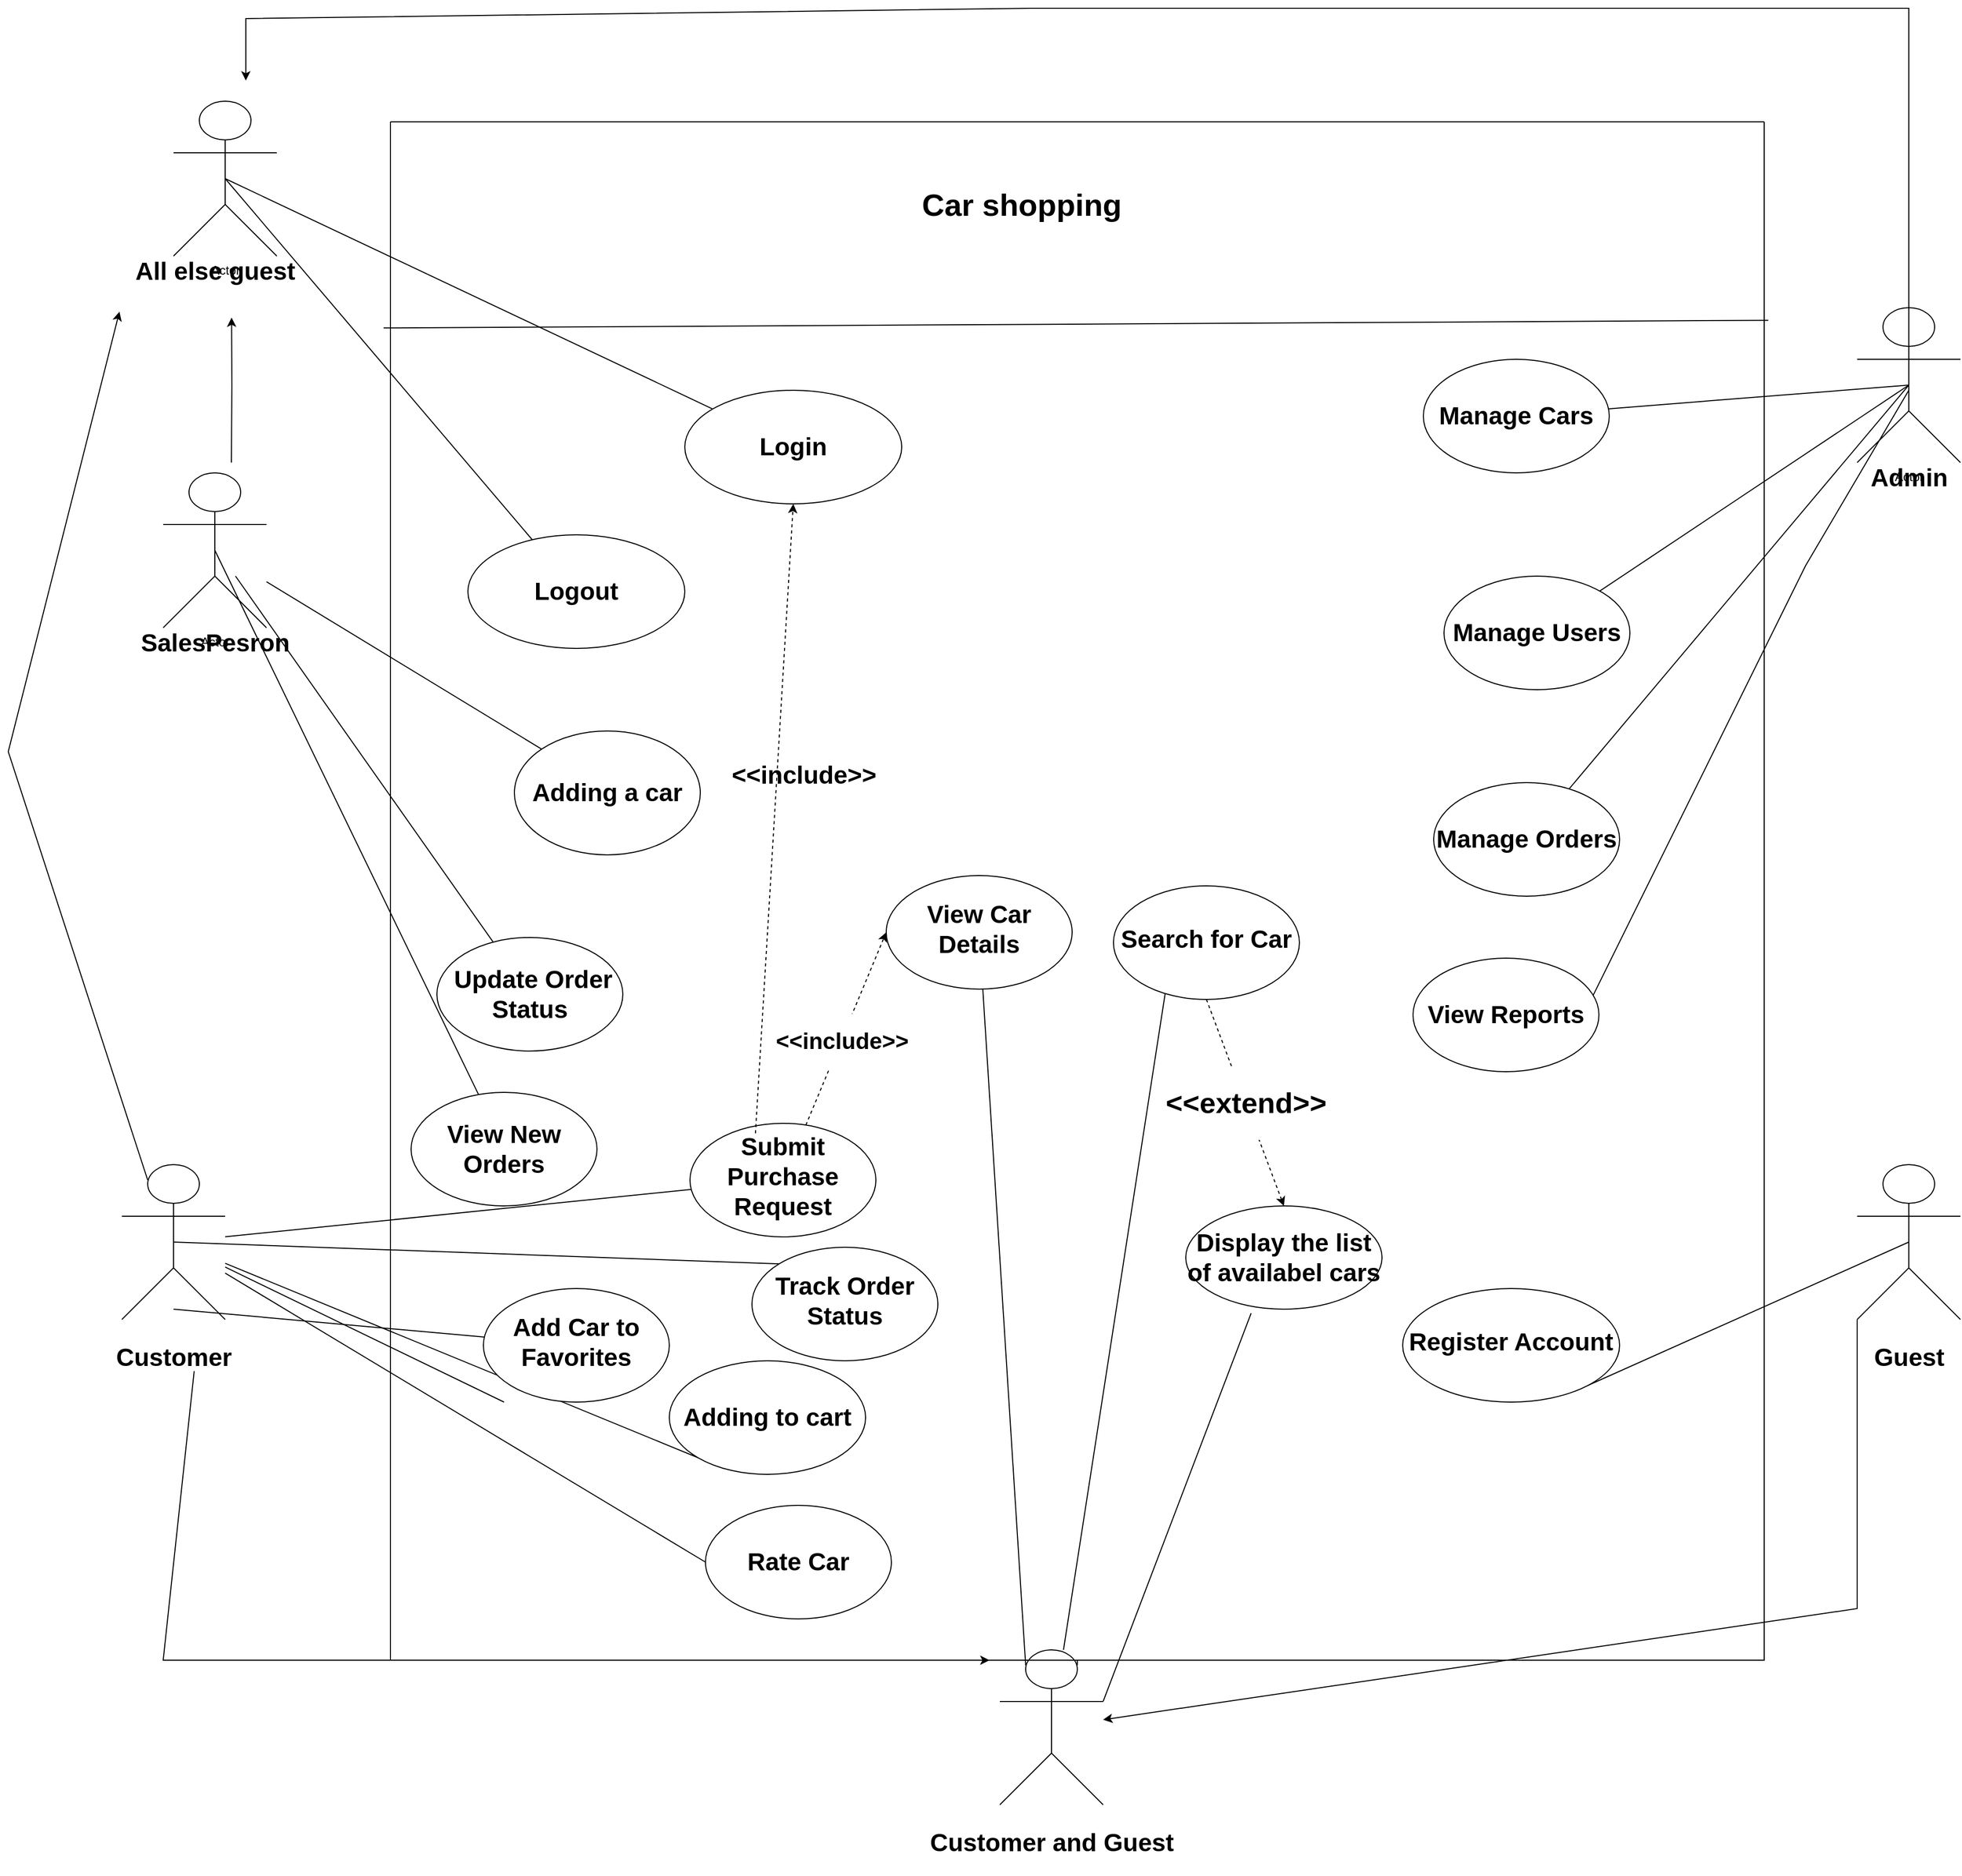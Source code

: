<mxfile version="27.0.9">
  <diagram name="Page-1" id="huJqQuxKFzz3dTHUdNGq">
    <mxGraphModel dx="4000" dy="1737" grid="1" gridSize="10" guides="1" tooltips="1" connect="1" arrows="1" fold="1" page="1" pageScale="1" pageWidth="850" pageHeight="1100" math="0" shadow="0">
      <root>
        <mxCell id="0" />
        <mxCell id="1" parent="0" />
        <mxCell id="RaePLROKPGb8j9GGuhyS-3" value="" style="endArrow=none;html=1;rounded=0;entryX=1.003;entryY=0.129;entryDx=0;entryDy=0;entryPerimeter=0;exitX=-0.005;exitY=0.134;exitDx=0;exitDy=0;exitPerimeter=0;" parent="1" source="RaePLROKPGb8j9GGuhyS-2" target="RaePLROKPGb8j9GGuhyS-2" edge="1">
          <mxGeometry width="50" height="50" relative="1" as="geometry">
            <mxPoint x="-540" y="240" as="sourcePoint" />
            <mxPoint x="-380" y="500" as="targetPoint" />
          </mxGeometry>
        </mxCell>
        <mxCell id="nlb9zfIYL9jvCSZwx7Fs-10" value="Actor" style="shape=umlActor;verticalLabelPosition=bottom;verticalAlign=top;html=1;outlineConnect=0;" parent="1" vertex="1">
          <mxGeometry x="-950" y="130" width="100" height="150" as="geometry" />
        </mxCell>
        <mxCell id="nlb9zfIYL9jvCSZwx7Fs-11" value="&lt;h1&gt;All else guest&lt;/h1&gt;" style="text;html=1;align=center;verticalAlign=middle;resizable=0;points=[];autosize=1;strokeColor=none;fillColor=none;" parent="1" vertex="1">
          <mxGeometry x="-1000" y="260" width="180" height="70" as="geometry" />
        </mxCell>
        <mxCell id="nlb9zfIYL9jvCSZwx7Fs-15" value="Actor" style="shape=umlActor;verticalLabelPosition=bottom;verticalAlign=top;html=1;outlineConnect=0;" parent="1" vertex="1">
          <mxGeometry x="680" y="330" width="100" height="150" as="geometry" />
        </mxCell>
        <mxCell id="nlb9zfIYL9jvCSZwx7Fs-17" value="&lt;h1&gt;Admin&lt;/h1&gt;" style="text;html=1;align=center;verticalAlign=middle;resizable=0;points=[];autosize=1;strokeColor=none;fillColor=none;" parent="1" vertex="1">
          <mxGeometry x="680" y="460" width="100" height="70" as="geometry" />
        </mxCell>
        <mxCell id="nlb9zfIYL9jvCSZwx7Fs-19" value="" style="endArrow=none;html=1;rounded=0;exitX=0.5;exitY=0.5;exitDx=0;exitDy=0;exitPerimeter=0;" parent="1" source="nlb9zfIYL9jvCSZwx7Fs-10" target="inf8TXOKHiBnoRV2TL6L-15" edge="1">
          <mxGeometry width="50" height="50" relative="1" as="geometry">
            <mxPoint x="-310" y="520" as="sourcePoint" />
            <mxPoint x="-260" y="470" as="targetPoint" />
          </mxGeometry>
        </mxCell>
        <mxCell id="nlb9zfIYL9jvCSZwx7Fs-21" value="" style="endArrow=none;html=1;rounded=0;exitX=0.5;exitY=0.5;exitDx=0;exitDy=0;exitPerimeter=0;" parent="1" source="nlb9zfIYL9jvCSZwx7Fs-10" target="nlb9zfIYL9jvCSZwx7Fs-9" edge="1">
          <mxGeometry width="50" height="50" relative="1" as="geometry">
            <mxPoint x="-310" y="520" as="sourcePoint" />
            <mxPoint x="-260" y="470" as="targetPoint" />
          </mxGeometry>
        </mxCell>
        <mxCell id="nlb9zfIYL9jvCSZwx7Fs-23" value="Actor" style="shape=umlActor;verticalLabelPosition=bottom;verticalAlign=top;html=1;outlineConnect=0;" parent="1" vertex="1">
          <mxGeometry x="-960" y="490" width="100" height="150" as="geometry" />
        </mxCell>
        <mxCell id="nlb9zfIYL9jvCSZwx7Fs-24" value="&lt;h1&gt;SalesPesron&lt;/h1&gt;" style="text;html=1;align=center;verticalAlign=middle;resizable=0;points=[];autosize=1;strokeColor=none;fillColor=none;" parent="1" vertex="1">
          <mxGeometry x="-995" y="620" width="170" height="70" as="geometry" />
        </mxCell>
        <mxCell id="nlb9zfIYL9jvCSZwx7Fs-38" value="" style="endArrow=none;html=1;rounded=0;entryX=0.5;entryY=0.5;entryDx=0;entryDy=0;entryPerimeter=0;" parent="1" source="nlb9zfIYL9jvCSZwx7Fs-34" target="nlb9zfIYL9jvCSZwx7Fs-15" edge="1">
          <mxGeometry width="50" height="50" relative="1" as="geometry">
            <mxPoint x="80" y="610" as="sourcePoint" />
            <mxPoint x="130" y="560" as="targetPoint" />
          </mxGeometry>
        </mxCell>
        <mxCell id="nlb9zfIYL9jvCSZwx7Fs-39" value="" style="endArrow=none;html=1;rounded=0;exitX=0.5;exitY=0.5;exitDx=0;exitDy=0;exitPerimeter=0;" parent="1" source="nlb9zfIYL9jvCSZwx7Fs-15" target="nlb9zfIYL9jvCSZwx7Fs-35" edge="1">
          <mxGeometry width="50" height="50" relative="1" as="geometry">
            <mxPoint x="80" y="610" as="sourcePoint" />
            <mxPoint x="130" y="560" as="targetPoint" />
          </mxGeometry>
        </mxCell>
        <mxCell id="nlb9zfIYL9jvCSZwx7Fs-40" value="" style="endArrow=none;html=1;rounded=0;exitX=0.5;exitY=0.5;exitDx=0;exitDy=0;exitPerimeter=0;" parent="1" source="nlb9zfIYL9jvCSZwx7Fs-15" target="nlb9zfIYL9jvCSZwx7Fs-36" edge="1">
          <mxGeometry width="50" height="50" relative="1" as="geometry">
            <mxPoint x="80" y="610" as="sourcePoint" />
            <mxPoint x="130" y="560" as="targetPoint" />
          </mxGeometry>
        </mxCell>
        <mxCell id="nlb9zfIYL9jvCSZwx7Fs-41" value="" style="endArrow=none;html=1;rounded=0;entryX=0.963;entryY=0.347;entryDx=0;entryDy=0;entryPerimeter=0;" parent="1" target="nlb9zfIYL9jvCSZwx7Fs-37" edge="1">
          <mxGeometry width="50" height="50" relative="1" as="geometry">
            <mxPoint x="730" y="410" as="sourcePoint" />
            <mxPoint x="130" y="560" as="targetPoint" />
            <Array as="points">
              <mxPoint x="630" y="580" />
            </Array>
          </mxGeometry>
        </mxCell>
        <mxCell id="nlb9zfIYL9jvCSZwx7Fs-46" value="" style="endArrow=classic;html=1;rounded=0;" parent="1" edge="1">
          <mxGeometry width="50" height="50" relative="1" as="geometry">
            <mxPoint x="730" y="270" as="sourcePoint" />
            <mxPoint x="-880" y="110" as="targetPoint" />
            <Array as="points">
              <mxPoint x="730" y="400" />
              <mxPoint x="730" y="40" />
              <mxPoint x="-120" y="40" />
              <mxPoint x="-880" y="50" />
            </Array>
          </mxGeometry>
        </mxCell>
        <mxCell id="nlb9zfIYL9jvCSZwx7Fs-49" style="edgeStyle=orthogonalEdgeStyle;rounded=0;orthogonalLoop=1;jettySize=auto;html=1;entryX=0.59;entryY=1.137;entryDx=0;entryDy=0;entryPerimeter=0;" parent="1" target="nlb9zfIYL9jvCSZwx7Fs-11" edge="1">
          <mxGeometry relative="1" as="geometry">
            <mxPoint x="-894" y="480" as="sourcePoint" />
          </mxGeometry>
        </mxCell>
        <mxCell id="nlb9zfIYL9jvCSZwx7Fs-52" value="" style="endArrow=none;html=1;rounded=0;entryX=0.5;entryY=0.5;entryDx=0;entryDy=0;entryPerimeter=0;exitX=0.375;exitY=0.061;exitDx=0;exitDy=0;exitPerimeter=0;" parent="1" source="nlb9zfIYL9jvCSZwx7Fs-51" target="nlb9zfIYL9jvCSZwx7Fs-23" edge="1">
          <mxGeometry width="50" height="50" relative="1" as="geometry">
            <mxPoint x="-240" y="660" as="sourcePoint" />
            <mxPoint x="-190" y="610" as="targetPoint" />
          </mxGeometry>
        </mxCell>
        <mxCell id="nlb9zfIYL9jvCSZwx7Fs-55" value="" style="endArrow=none;html=1;rounded=0;" parent="1" target="nlb9zfIYL9jvCSZwx7Fs-53" edge="1">
          <mxGeometry width="50" height="50" relative="1" as="geometry">
            <mxPoint x="-890" y="590" as="sourcePoint" />
            <mxPoint x="-190" y="610" as="targetPoint" />
          </mxGeometry>
        </mxCell>
        <mxCell id="nlb9zfIYL9jvCSZwx7Fs-59" value="&lt;h1&gt;Customer&lt;/h1&gt;" style="shape=umlActor;verticalLabelPosition=bottom;verticalAlign=top;html=1;outlineConnect=0;" parent="1" vertex="1">
          <mxGeometry x="-1000" y="1160" width="100" height="150" as="geometry" />
        </mxCell>
        <mxCell id="nlb9zfIYL9jvCSZwx7Fs-60" value="" style="endArrow=none;html=1;rounded=0;exitX=0;exitY=0;exitDx=0;exitDy=0;entryX=0.5;entryY=0.5;entryDx=0;entryDy=0;entryPerimeter=0;" parent="1" source="nlb9zfIYL9jvCSZwx7Fs-7" target="nlb9zfIYL9jvCSZwx7Fs-59" edge="1">
          <mxGeometry width="50" height="50" relative="1" as="geometry">
            <mxPoint x="-240" y="780" as="sourcePoint" />
            <mxPoint x="-190" y="730" as="targetPoint" />
          </mxGeometry>
        </mxCell>
        <mxCell id="nlb9zfIYL9jvCSZwx7Fs-62" value="" style="endArrow=none;html=1;rounded=0;exitX=0;exitY=0.5;exitDx=0;exitDy=0;" parent="1" source="nlb9zfIYL9jvCSZwx7Fs-8" target="nlb9zfIYL9jvCSZwx7Fs-59" edge="1">
          <mxGeometry width="50" height="50" relative="1" as="geometry">
            <mxPoint x="-240" y="1420" as="sourcePoint" />
            <mxPoint x="-190" y="1370" as="targetPoint" />
          </mxGeometry>
        </mxCell>
        <mxCell id="nlb9zfIYL9jvCSZwx7Fs-63" value="" style="endArrow=none;html=1;rounded=0;" parent="1" source="inf8TXOKHiBnoRV2TL6L-13" target="nlb9zfIYL9jvCSZwx7Fs-59" edge="1">
          <mxGeometry width="50" height="50" relative="1" as="geometry">
            <mxPoint x="160" y="1250" as="sourcePoint" />
            <mxPoint x="210" y="1200" as="targetPoint" />
          </mxGeometry>
        </mxCell>
        <mxCell id="nlb9zfIYL9jvCSZwx7Fs-67" value="&lt;h1&gt;Customer and Guest&lt;/h1&gt;" style="shape=umlActor;verticalLabelPosition=bottom;verticalAlign=top;html=1;outlineConnect=0;" parent="1" vertex="1">
          <mxGeometry x="-150" y="1630" width="100" height="150" as="geometry" />
        </mxCell>
        <mxCell id="nlb9zfIYL9jvCSZwx7Fs-68" value="&lt;h1&gt;Guest&lt;/h1&gt;" style="shape=umlActor;verticalLabelPosition=bottom;verticalAlign=top;html=1;outlineConnect=0;" parent="1" vertex="1">
          <mxGeometry x="680" y="1160" width="100" height="150" as="geometry" />
        </mxCell>
        <mxCell id="nlb9zfIYL9jvCSZwx7Fs-69" value="" style="endArrow=none;html=1;rounded=0;entryX=0.5;entryY=0.5;entryDx=0;entryDy=0;entryPerimeter=0;exitX=1;exitY=1;exitDx=0;exitDy=0;" parent="1" source="nlb9zfIYL9jvCSZwx7Fs-1" target="nlb9zfIYL9jvCSZwx7Fs-68" edge="1">
          <mxGeometry width="50" height="50" relative="1" as="geometry">
            <mxPoint x="340" y="1670" as="sourcePoint" />
            <mxPoint x="390" y="1620" as="targetPoint" />
          </mxGeometry>
        </mxCell>
        <mxCell id="nlb9zfIYL9jvCSZwx7Fs-70" value="" style="endArrow=classic;html=1;rounded=0;exitX=0;exitY=1;exitDx=0;exitDy=0;exitPerimeter=0;" parent="1" source="nlb9zfIYL9jvCSZwx7Fs-68" target="nlb9zfIYL9jvCSZwx7Fs-67" edge="1">
          <mxGeometry width="50" height="50" relative="1" as="geometry">
            <mxPoint x="140" y="1380" as="sourcePoint" />
            <mxPoint x="680" y="1760" as="targetPoint" />
            <Array as="points">
              <mxPoint x="680" y="1590" />
            </Array>
          </mxGeometry>
        </mxCell>
        <mxCell id="nlb9zfIYL9jvCSZwx7Fs-71" value="" style="endArrow=classic;html=1;rounded=0;" parent="1" edge="1">
          <mxGeometry width="50" height="50" relative="1" as="geometry">
            <mxPoint x="-930" y="1360.001" as="sourcePoint" />
            <mxPoint x="-160" y="1640" as="targetPoint" />
            <Array as="points">
              <mxPoint x="-960" y="1640" />
            </Array>
          </mxGeometry>
        </mxCell>
        <mxCell id="nlb9zfIYL9jvCSZwx7Fs-72" value="" style="endArrow=none;html=1;rounded=0;" parent="1" source="nlb9zfIYL9jvCSZwx7Fs-67" edge="1">
          <mxGeometry width="50" height="50" relative="1" as="geometry">
            <mxPoint x="120" y="1290" as="sourcePoint" />
            <mxPoint x="40" y="930" as="targetPoint" />
            <Array as="points">
              <mxPoint x="20" y="930" />
            </Array>
          </mxGeometry>
        </mxCell>
        <mxCell id="nlb9zfIYL9jvCSZwx7Fs-73" value="" style="endArrow=none;html=1;rounded=0;exitX=0.25;exitY=0.1;exitDx=0;exitDy=0;exitPerimeter=0;" parent="1" source="nlb9zfIYL9jvCSZwx7Fs-67" target="nlb9zfIYL9jvCSZwx7Fs-4" edge="1">
          <mxGeometry width="50" height="50" relative="1" as="geometry">
            <mxPoint x="30" y="1170" as="sourcePoint" />
            <mxPoint x="80" y="1120" as="targetPoint" />
          </mxGeometry>
        </mxCell>
        <mxCell id="nlb9zfIYL9jvCSZwx7Fs-76" value="" style="endArrow=none;html=1;rounded=0;exitX=0;exitY=1;exitDx=0;exitDy=0;" parent="1" source="inf8TXOKHiBnoRV2TL6L-9" target="nlb9zfIYL9jvCSZwx7Fs-59" edge="1">
          <mxGeometry width="50" height="50" relative="1" as="geometry">
            <mxPoint x="-110" y="1280" as="sourcePoint" />
            <mxPoint x="-60" y="1230" as="targetPoint" />
          </mxGeometry>
        </mxCell>
        <mxCell id="nlb9zfIYL9jvCSZwx7Fs-78" value="" style="endArrow=none;html=1;rounded=0;entryX=0.333;entryY=1.039;entryDx=0;entryDy=0;entryPerimeter=0;exitX=1;exitY=0.333;exitDx=0;exitDy=0;exitPerimeter=0;" parent="1" source="nlb9zfIYL9jvCSZwx7Fs-67" target="inf8TXOKHiBnoRV2TL6L-14" edge="1">
          <mxGeometry width="50" height="50" relative="1" as="geometry">
            <mxPoint x="70" y="1390" as="sourcePoint" />
            <mxPoint x="120" y="1340" as="targetPoint" />
          </mxGeometry>
        </mxCell>
        <mxCell id="nlb9zfIYL9jvCSZwx7Fs-79" value="" style="endArrow=none;html=1;rounded=0;exitX=0;exitY=0;exitDx=0;exitDy=0;" parent="1" source="inf8TXOKHiBnoRV2TL6L-7" target="nlb9zfIYL9jvCSZwx7Fs-23" edge="1">
          <mxGeometry width="50" height="50" relative="1" as="geometry">
            <mxPoint x="-280" y="530" as="sourcePoint" />
            <mxPoint x="-230" y="480" as="targetPoint" />
          </mxGeometry>
        </mxCell>
        <mxCell id="nlb9zfIYL9jvCSZwx7Fs-80" value="" style="endArrow=classic;html=1;rounded=0;exitX=0.25;exitY=0.1;exitDx=0;exitDy=0;exitPerimeter=0;entryX=-0.013;entryY=1.055;entryDx=0;entryDy=0;entryPerimeter=0;" parent="1" source="nlb9zfIYL9jvCSZwx7Fs-59" target="nlb9zfIYL9jvCSZwx7Fs-11" edge="1">
          <mxGeometry width="50" height="50" relative="1" as="geometry">
            <mxPoint x="-210" y="920" as="sourcePoint" />
            <mxPoint x="-160" y="870" as="targetPoint" />
            <Array as="points">
              <mxPoint x="-1110" y="760" />
            </Array>
          </mxGeometry>
        </mxCell>
        <mxCell id="cZpe6Ou6N9C_drAcuZca-7" value="&lt;h1&gt;&amp;lt;&amp;lt;include&amp;gt;&amp;gt;&lt;/h1&gt;" style="text;html=1;align=center;verticalAlign=middle;resizable=0;points=[];autosize=1;strokeColor=none;fillColor=none;" vertex="1" parent="1">
          <mxGeometry x="-420" y="748" width="160" height="70" as="geometry" />
        </mxCell>
        <mxCell id="cZpe6Ou6N9C_drAcuZca-10" value="" style="endArrow=none;html=1;rounded=0;exitX=0.75;exitY=0.1;exitDx=0;exitDy=0;exitPerimeter=0;" edge="1" parent="1" source="nlb9zfIYL9jvCSZwx7Fs-67" target="RaePLROKPGb8j9GGuhyS-2">
          <mxGeometry width="50" height="50" relative="1" as="geometry">
            <mxPoint x="-75" y="1645" as="sourcePoint" />
            <mxPoint x="40" y="930" as="targetPoint" />
            <Array as="points" />
          </mxGeometry>
        </mxCell>
        <mxCell id="RaePLROKPGb8j9GGuhyS-2" value="" style="swimlane;startSize=0;" parent="1" vertex="1">
          <mxGeometry x="-740" y="150" width="1330" height="1490" as="geometry" />
        </mxCell>
        <mxCell id="Xa2Ebd0-2Kg3bkShgWg6-7" value="&lt;h1&gt;&lt;span style=&quot;font-size: 30px;&quot;&gt;Car shopping&amp;nbsp;&lt;/span&gt;&lt;/h1&gt;" style="text;html=1;align=center;verticalAlign=middle;resizable=0;points=[];autosize=1;strokeColor=none;fillColor=none;" parent="RaePLROKPGb8j9GGuhyS-2" vertex="1">
          <mxGeometry x="500" y="40" width="230" height="80" as="geometry" />
        </mxCell>
        <mxCell id="nlb9zfIYL9jvCSZwx7Fs-1" value="&lt;h1&gt;&lt;table&gt;&lt;tbody&gt;&lt;tr data-end=&quot;307&quot; data-start=&quot;270&quot;&gt;&lt;td data-col-size=&quot;sm&quot; data-end=&quot;307&quot; data-start=&quot;270&quot;&gt;Register Account&lt;/td&gt;&lt;/tr&gt;&lt;/tbody&gt;&lt;/table&gt;&lt;table&gt;&lt;tbody&gt;&lt;tr data-end=&quot;345&quot; data-start=&quot;308&quot;&gt;&lt;td data-col-size=&quot;sm&quot; data-end=&quot;345&quot; data-start=&quot;308&quot;&gt;&lt;/td&gt;&lt;/tr&gt;&lt;/tbody&gt;&lt;/table&gt;&lt;/h1&gt;" style="ellipse;whiteSpace=wrap;html=1;" parent="RaePLROKPGb8j9GGuhyS-2" vertex="1">
          <mxGeometry x="980" y="1130" width="210" height="110" as="geometry" />
        </mxCell>
        <mxCell id="inf8TXOKHiBnoRV2TL6L-15" value="&lt;h1&gt;Login&lt;/h1&gt;" style="ellipse;whiteSpace=wrap;html=1;" parent="RaePLROKPGb8j9GGuhyS-2" vertex="1">
          <mxGeometry x="285" y="260" width="210" height="110" as="geometry" />
        </mxCell>
        <mxCell id="nlb9zfIYL9jvCSZwx7Fs-3" value="&lt;h1&gt;&lt;table&gt;&lt;tbody&gt;&lt;tr data-end=&quot;421&quot; data-start=&quot;384&quot;&gt;&lt;td data-col-size=&quot;sm&quot; data-end=&quot;421&quot; data-start=&quot;384&quot;&gt;Search for Car&lt;/td&gt;&lt;/tr&gt;&lt;/tbody&gt;&lt;/table&gt;&lt;table&gt;&lt;tbody&gt;&lt;tr data-end=&quot;459&quot; data-start=&quot;422&quot;&gt;&lt;td data-col-size=&quot;sm&quot; data-end=&quot;459&quot; data-start=&quot;422&quot;&gt;&lt;/td&gt;&lt;/tr&gt;&lt;/tbody&gt;&lt;/table&gt;&lt;/h1&gt;" style="ellipse;whiteSpace=wrap;html=1;" parent="RaePLROKPGb8j9GGuhyS-2" vertex="1">
          <mxGeometry x="700" y="740" width="180" height="110" as="geometry" />
        </mxCell>
        <mxCell id="nlb9zfIYL9jvCSZwx7Fs-5" value="&lt;table&gt;&lt;tbody&gt;&lt;tr data-end=&quot;497&quot; data-start=&quot;460&quot;&gt;&lt;td data-col-size=&quot;sm&quot; data-end=&quot;497&quot; data-start=&quot;460&quot;&gt;&lt;h1&gt;Add Car to Favorites&lt;/h1&gt;&lt;table style=&quot;background-color: transparent; color: light-dark(rgb(0, 0, 0), rgb(255, 255, 255));&quot;&gt;&lt;tbody&gt;&lt;tr data-end=&quot;535&quot; data-start=&quot;498&quot;&gt;&lt;td data-col-size=&quot;sm&quot; data-end=&quot;535&quot; data-start=&quot;498&quot;&gt;&lt;/td&gt;&lt;/tr&gt;&lt;/tbody&gt;&lt;/table&gt;&lt;/td&gt;&lt;/tr&gt;&lt;/tbody&gt;&lt;/table&gt;" style="ellipse;whiteSpace=wrap;html=1;" parent="RaePLROKPGb8j9GGuhyS-2" vertex="1">
          <mxGeometry x="90" y="1130" width="180" height="110" as="geometry" />
        </mxCell>
        <mxCell id="nlb9zfIYL9jvCSZwx7Fs-7" value="&lt;h1&gt;&lt;table&gt;&lt;tbody&gt;&lt;tr data-end=&quot;573&quot; data-start=&quot;536&quot;&gt;&lt;td data-col-size=&quot;sm&quot; data-end=&quot;573&quot; data-start=&quot;536&quot;&gt;Track Order Status&lt;/td&gt;&lt;/tr&gt;&lt;/tbody&gt;&lt;/table&gt;&lt;table&gt;&lt;tbody&gt;&lt;tr data-end=&quot;611&quot; data-start=&quot;574&quot;&gt;&lt;td data-col-size=&quot;sm&quot; data-end=&quot;611&quot; data-start=&quot;574&quot;&gt;&lt;/td&gt;&lt;/tr&gt;&lt;/tbody&gt;&lt;/table&gt;&lt;/h1&gt;" style="ellipse;whiteSpace=wrap;html=1;" parent="RaePLROKPGb8j9GGuhyS-2" vertex="1">
          <mxGeometry x="350" y="1090" width="180" height="110" as="geometry" />
        </mxCell>
        <mxCell id="nlb9zfIYL9jvCSZwx7Fs-8" value="&lt;h1&gt;Rate Car&lt;/h1&gt;" style="ellipse;whiteSpace=wrap;html=1;" parent="RaePLROKPGb8j9GGuhyS-2" vertex="1">
          <mxGeometry x="305" y="1340" width="180" height="110" as="geometry" />
        </mxCell>
        <mxCell id="nlb9zfIYL9jvCSZwx7Fs-9" value="&lt;h1&gt;Logout&lt;/h1&gt;" style="ellipse;whiteSpace=wrap;html=1;" parent="RaePLROKPGb8j9GGuhyS-2" vertex="1">
          <mxGeometry x="75" y="400" width="210" height="110" as="geometry" />
        </mxCell>
        <mxCell id="nlb9zfIYL9jvCSZwx7Fs-34" value="&lt;h1&gt;Manage Cars&lt;/h1&gt;" style="ellipse;whiteSpace=wrap;html=1;" parent="RaePLROKPGb8j9GGuhyS-2" vertex="1">
          <mxGeometry x="1000" y="230" width="180" height="110" as="geometry" />
        </mxCell>
        <mxCell id="nlb9zfIYL9jvCSZwx7Fs-35" value="&lt;h1&gt;Manage Users&lt;/h1&gt;" style="ellipse;whiteSpace=wrap;html=1;" parent="RaePLROKPGb8j9GGuhyS-2" vertex="1">
          <mxGeometry x="1020" y="440" width="180" height="110" as="geometry" />
        </mxCell>
        <mxCell id="nlb9zfIYL9jvCSZwx7Fs-36" value="&lt;h1&gt;Manage Orders&lt;/h1&gt;" style="ellipse;whiteSpace=wrap;html=1;" parent="RaePLROKPGb8j9GGuhyS-2" vertex="1">
          <mxGeometry x="1010" y="640" width="180" height="110" as="geometry" />
        </mxCell>
        <mxCell id="nlb9zfIYL9jvCSZwx7Fs-37" value="&lt;h1&gt; View Reports&lt;/h1&gt;" style="ellipse;whiteSpace=wrap;html=1;" parent="RaePLROKPGb8j9GGuhyS-2" vertex="1">
          <mxGeometry x="990" y="810" width="180" height="110" as="geometry" />
        </mxCell>
        <mxCell id="nlb9zfIYL9jvCSZwx7Fs-4" value="&lt;h1&gt;&lt;table&gt;&lt;tbody&gt;&lt;tr data-end=&quot;459&quot; data-start=&quot;422&quot;&gt;&lt;td data-col-size=&quot;sm&quot; data-end=&quot;459&quot; data-start=&quot;422&quot;&gt;View Car Details&lt;/td&gt;&lt;/tr&gt;&lt;/tbody&gt;&lt;/table&gt;&lt;table&gt;&lt;tbody&gt;&lt;tr data-end=&quot;497&quot; data-start=&quot;460&quot;&gt;&lt;td data-col-size=&quot;sm&quot; data-end=&quot;497&quot; data-start=&quot;460&quot;&gt;&lt;/td&gt;&lt;/tr&gt;&lt;/tbody&gt;&lt;/table&gt;&lt;/h1&gt;" style="ellipse;whiteSpace=wrap;html=1;" parent="RaePLROKPGb8j9GGuhyS-2" vertex="1">
          <mxGeometry x="480" y="730" width="180" height="110" as="geometry" />
        </mxCell>
        <mxCell id="nlb9zfIYL9jvCSZwx7Fs-53" value="&lt;h1&gt;&amp;nbsp;Update Order Status&lt;/h1&gt;" style="ellipse;whiteSpace=wrap;html=1;" parent="RaePLROKPGb8j9GGuhyS-2" vertex="1">
          <mxGeometry x="45" y="790" width="180" height="110" as="geometry" />
        </mxCell>
        <mxCell id="nlb9zfIYL9jvCSZwx7Fs-51" value="&lt;h1&gt;View New Orders&lt;/h1&gt;" style="ellipse;whiteSpace=wrap;html=1;" parent="RaePLROKPGb8j9GGuhyS-2" vertex="1">
          <mxGeometry x="20" y="940" width="180" height="110" as="geometry" />
        </mxCell>
        <mxCell id="nlb9zfIYL9jvCSZwx7Fs-61" value="" style="endArrow=none;html=1;rounded=0;" parent="RaePLROKPGb8j9GGuhyS-2" source="nlb9zfIYL9jvCSZwx7Fs-59" edge="1">
          <mxGeometry width="50" height="50" relative="1" as="geometry">
            <mxPoint x="60" y="1320" as="sourcePoint" />
            <mxPoint x="110" y="1240" as="targetPoint" />
          </mxGeometry>
        </mxCell>
        <mxCell id="inf8TXOKHiBnoRV2TL6L-7" value="&lt;h1&gt;Adding a car&lt;/h1&gt;" style="ellipse;whiteSpace=wrap;html=1;" parent="RaePLROKPGb8j9GGuhyS-2" vertex="1">
          <mxGeometry x="120" y="590" width="180" height="120" as="geometry" />
        </mxCell>
        <mxCell id="inf8TXOKHiBnoRV2TL6L-9" value="&lt;h1&gt;Adding to cart&lt;/h1&gt;" style="ellipse;whiteSpace=wrap;html=1;" parent="RaePLROKPGb8j9GGuhyS-2" vertex="1">
          <mxGeometry x="270" y="1200" width="190" height="110" as="geometry" />
        </mxCell>
        <mxCell id="inf8TXOKHiBnoRV2TL6L-14" value="&lt;h1&gt;Display the list of availabel cars&lt;/h1&gt;" style="ellipse;whiteSpace=wrap;html=1;" parent="RaePLROKPGb8j9GGuhyS-2" vertex="1">
          <mxGeometry x="770" y="1050" width="190" height="100" as="geometry" />
        </mxCell>
        <mxCell id="inf8TXOKHiBnoRV2TL6L-13" value="&lt;h1&gt;&lt;table&gt;&lt;tbody&gt;&lt;tr data-end=&quot;535&quot; data-start=&quot;498&quot;&gt;&lt;td data-col-size=&quot;sm&quot; data-end=&quot;535&quot; data-start=&quot;498&quot;&gt;Submit Purchase Request&lt;/td&gt;&lt;/tr&gt;&lt;/tbody&gt;&lt;/table&gt;&lt;table&gt;&lt;tbody&gt;&lt;tr data-end=&quot;573&quot; data-start=&quot;536&quot;&gt;&lt;td data-col-size=&quot;sm&quot; data-end=&quot;573&quot; data-start=&quot;536&quot;&gt;&lt;/td&gt;&lt;/tr&gt;&lt;/tbody&gt;&lt;/table&gt;&lt;/h1&gt;" style="ellipse;whiteSpace=wrap;html=1;" parent="RaePLROKPGb8j9GGuhyS-2" vertex="1">
          <mxGeometry x="290" y="970" width="180" height="110" as="geometry" />
        </mxCell>
        <mxCell id="nlb9zfIYL9jvCSZwx7Fs-77" value="" style="endArrow=none;html=1;rounded=0;" parent="RaePLROKPGb8j9GGuhyS-2" source="nlb9zfIYL9jvCSZwx7Fs-5" edge="1">
          <mxGeometry width="50" height="50" relative="1" as="geometry">
            <mxPoint x="850" y="1330" as="sourcePoint" />
            <mxPoint x="-210" y="1150" as="targetPoint" />
          </mxGeometry>
        </mxCell>
        <mxCell id="cZpe6Ou6N9C_drAcuZca-6" value="" style="html=1;labelBackgroundColor=#ffffff;startArrow=none;startFill=0;startSize=6;endArrow=classic;endFill=1;endSize=6;jettySize=auto;orthogonalLoop=1;strokeWidth=1;dashed=1;fontSize=14;rounded=0;entryX=0.5;entryY=1;entryDx=0;entryDy=0;exitX=0.352;exitY=0.088;exitDx=0;exitDy=0;exitPerimeter=0;" edge="1" parent="RaePLROKPGb8j9GGuhyS-2" source="inf8TXOKHiBnoRV2TL6L-13" target="inf8TXOKHiBnoRV2TL6L-15">
          <mxGeometry width="60" height="60" relative="1" as="geometry">
            <mxPoint x="170" y="1040" as="sourcePoint" />
            <mxPoint x="230" y="980" as="targetPoint" />
          </mxGeometry>
        </mxCell>
        <mxCell id="cZpe6Ou6N9C_drAcuZca-8" value="" style="html=1;labelBackgroundColor=#ffffff;startArrow=none;startFill=0;startSize=6;endArrow=classic;endFill=1;endSize=6;jettySize=auto;orthogonalLoop=1;strokeWidth=1;dashed=1;fontSize=14;rounded=0;entryX=0;entryY=0.5;entryDx=0;entryDy=0;" edge="1" parent="RaePLROKPGb8j9GGuhyS-2" source="inf8TXOKHiBnoRV2TL6L-13" target="nlb9zfIYL9jvCSZwx7Fs-4">
          <mxGeometry width="60" height="60" relative="1" as="geometry">
            <mxPoint x="170" y="990" as="sourcePoint" />
            <mxPoint x="230" y="930" as="targetPoint" />
          </mxGeometry>
        </mxCell>
        <mxCell id="cZpe6Ou6N9C_drAcuZca-9" value="&lt;h1&gt;&amp;lt;&amp;lt;include&amp;gt;&amp;gt;&lt;/h1&gt;" style="edgeLabel;html=1;align=center;verticalAlign=middle;resizable=0;points=[];" vertex="1" connectable="0" parent="cZpe6Ou6N9C_drAcuZca-8">
          <mxGeometry x="-0.129" y="-2" relative="1" as="geometry">
            <mxPoint x="-1" as="offset" />
          </mxGeometry>
        </mxCell>
        <mxCell id="cZpe6Ou6N9C_drAcuZca-12" value="&lt;h1&gt;&amp;lt;&amp;lt;extend&amp;gt;&amp;gt;&lt;/h1&gt;" style="html=1;labelBackgroundColor=#ffffff;startArrow=none;startFill=0;startSize=6;endArrow=classic;endFill=1;endSize=6;jettySize=auto;orthogonalLoop=1;strokeWidth=1;dashed=1;fontSize=14;rounded=0;entryX=0.5;entryY=0;entryDx=0;entryDy=0;exitX=0.5;exitY=1;exitDx=0;exitDy=0;" edge="1" parent="RaePLROKPGb8j9GGuhyS-2" source="nlb9zfIYL9jvCSZwx7Fs-3" target="inf8TXOKHiBnoRV2TL6L-14">
          <mxGeometry width="60" height="60" relative="1" as="geometry">
            <mxPoint x="510" y="950" as="sourcePoint" />
            <mxPoint x="570" y="890" as="targetPoint" />
          </mxGeometry>
        </mxCell>
      </root>
    </mxGraphModel>
  </diagram>
</mxfile>
